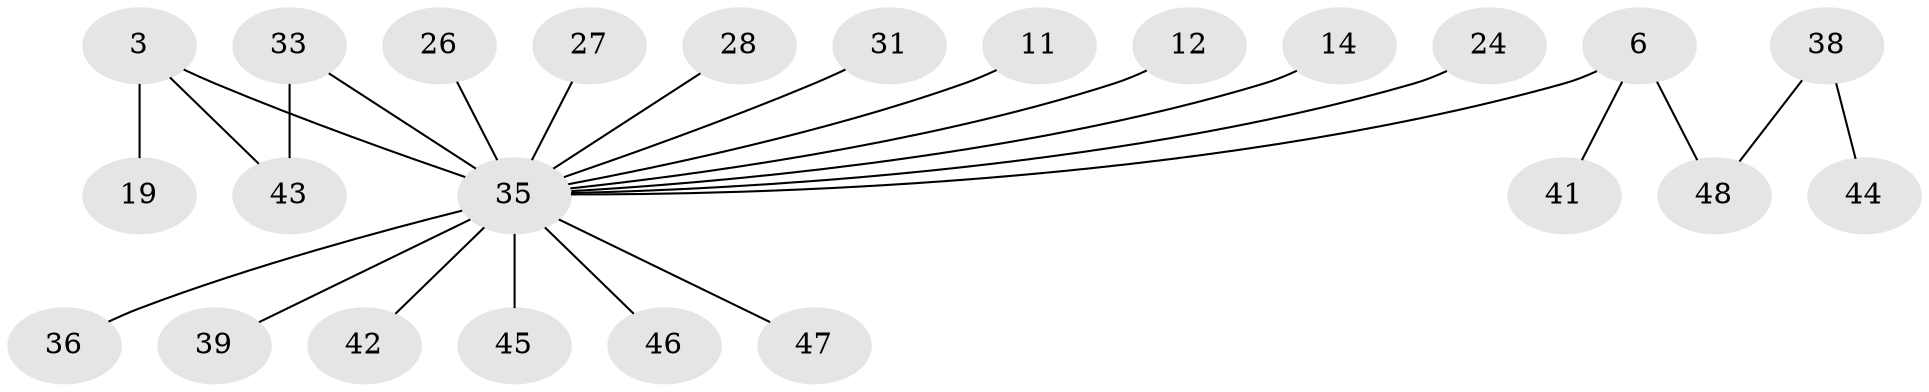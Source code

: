 // original degree distribution, {3: 0.08333333333333333, 7: 0.041666666666666664, 5: 0.041666666666666664, 14: 0.020833333333333332, 9: 0.020833333333333332, 6: 0.020833333333333332, 2: 0.25, 1: 0.5208333333333334}
// Generated by graph-tools (version 1.1) at 2025/55/03/09/25 04:55:03]
// undirected, 24 vertices, 24 edges
graph export_dot {
graph [start="1"]
  node [color=gray90,style=filled];
  3;
  6 [super="+1"];
  11;
  12;
  14;
  19;
  24;
  26;
  27 [super="+22"];
  28;
  31 [super="+10"];
  33 [super="+15+8"];
  35 [super="+7+13+17+21+23+25+20+30+9"];
  36;
  38;
  39;
  41 [super="+16"];
  42;
  43 [super="+34"];
  44;
  45 [super="+40"];
  46;
  47;
  48 [super="+37"];
  3 -- 19;
  3 -- 35 [weight=3];
  3 -- 43;
  6 -- 48;
  6 -- 41;
  6 -- 35 [weight=2];
  11 -- 35;
  12 -- 35;
  14 -- 35;
  24 -- 35;
  26 -- 35;
  27 -- 35;
  28 -- 35;
  31 -- 35;
  33 -- 35 [weight=5];
  33 -- 43;
  35 -- 39;
  35 -- 42;
  35 -- 36;
  35 -- 45 [weight=2];
  35 -- 46 [weight=2];
  35 -- 47;
  38 -- 44;
  38 -- 48;
}
